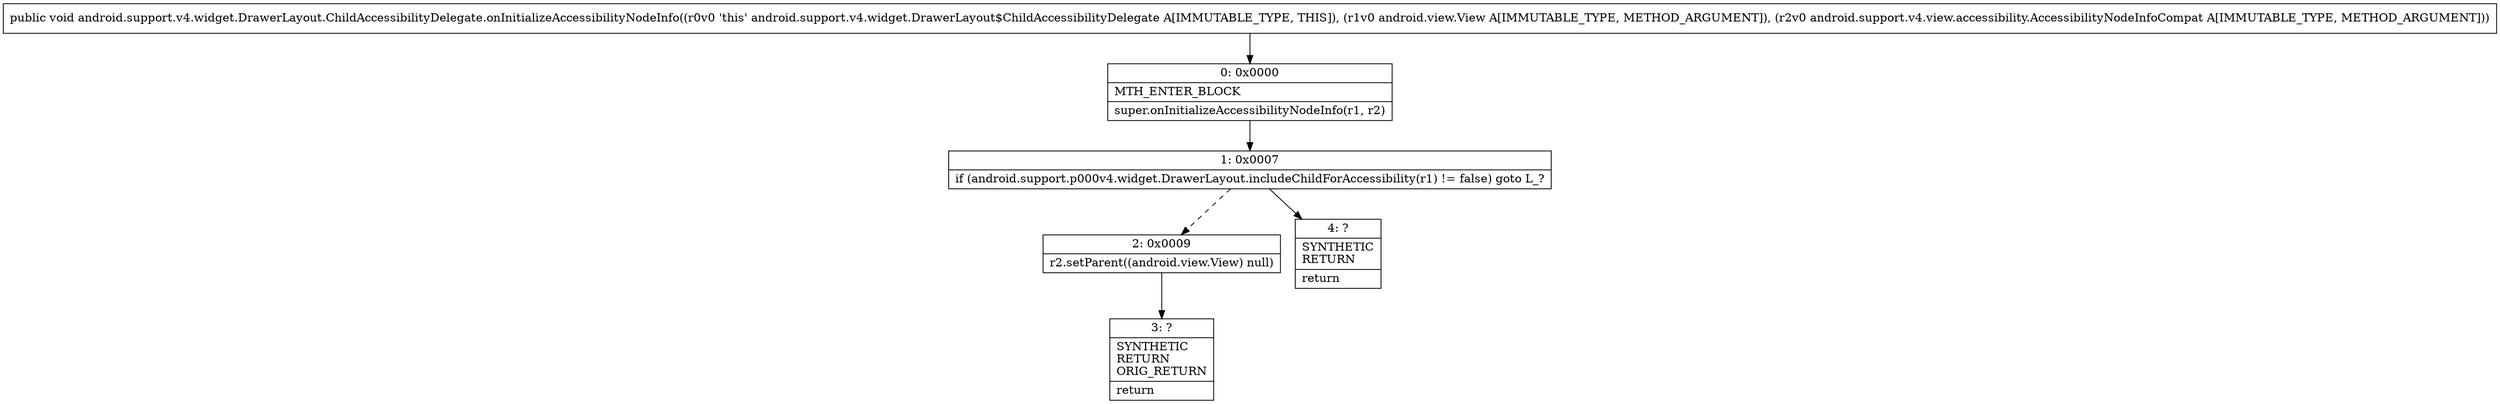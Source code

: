digraph "CFG forandroid.support.v4.widget.DrawerLayout.ChildAccessibilityDelegate.onInitializeAccessibilityNodeInfo(Landroid\/view\/View;Landroid\/support\/v4\/view\/accessibility\/AccessibilityNodeInfoCompat;)V" {
Node_0 [shape=record,label="{0\:\ 0x0000|MTH_ENTER_BLOCK\l|super.onInitializeAccessibilityNodeInfo(r1, r2)\l}"];
Node_1 [shape=record,label="{1\:\ 0x0007|if (android.support.p000v4.widget.DrawerLayout.includeChildForAccessibility(r1) != false) goto L_?\l}"];
Node_2 [shape=record,label="{2\:\ 0x0009|r2.setParent((android.view.View) null)\l}"];
Node_3 [shape=record,label="{3\:\ ?|SYNTHETIC\lRETURN\lORIG_RETURN\l|return\l}"];
Node_4 [shape=record,label="{4\:\ ?|SYNTHETIC\lRETURN\l|return\l}"];
MethodNode[shape=record,label="{public void android.support.v4.widget.DrawerLayout.ChildAccessibilityDelegate.onInitializeAccessibilityNodeInfo((r0v0 'this' android.support.v4.widget.DrawerLayout$ChildAccessibilityDelegate A[IMMUTABLE_TYPE, THIS]), (r1v0 android.view.View A[IMMUTABLE_TYPE, METHOD_ARGUMENT]), (r2v0 android.support.v4.view.accessibility.AccessibilityNodeInfoCompat A[IMMUTABLE_TYPE, METHOD_ARGUMENT])) }"];
MethodNode -> Node_0;
Node_0 -> Node_1;
Node_1 -> Node_2[style=dashed];
Node_1 -> Node_4;
Node_2 -> Node_3;
}

